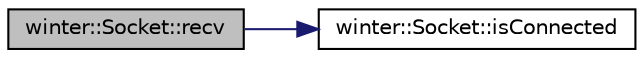 digraph "winter::Socket::recv"
{
 // LATEX_PDF_SIZE
  edge [fontname="Helvetica",fontsize="10",labelfontname="Helvetica",labelfontsize="10"];
  node [fontname="Helvetica",fontsize="10",shape=record];
  rankdir="LR";
  Node1 [label="winter::Socket::recv",height=0.2,width=0.4,color="black", fillcolor="grey75", style="filled", fontcolor="black",tooltip="接受数据"];
  Node1 -> Node2 [color="midnightblue",fontsize="10",style="solid",fontname="Helvetica"];
  Node2 [label="winter::Socket::isConnected",height=0.2,width=0.4,color="black", fillcolor="white", style="filled",URL="$classwinter_1_1Socket.html#af00993b57c76aeadb7e7938f164275f6",tooltip="返回是否连接"];
}
